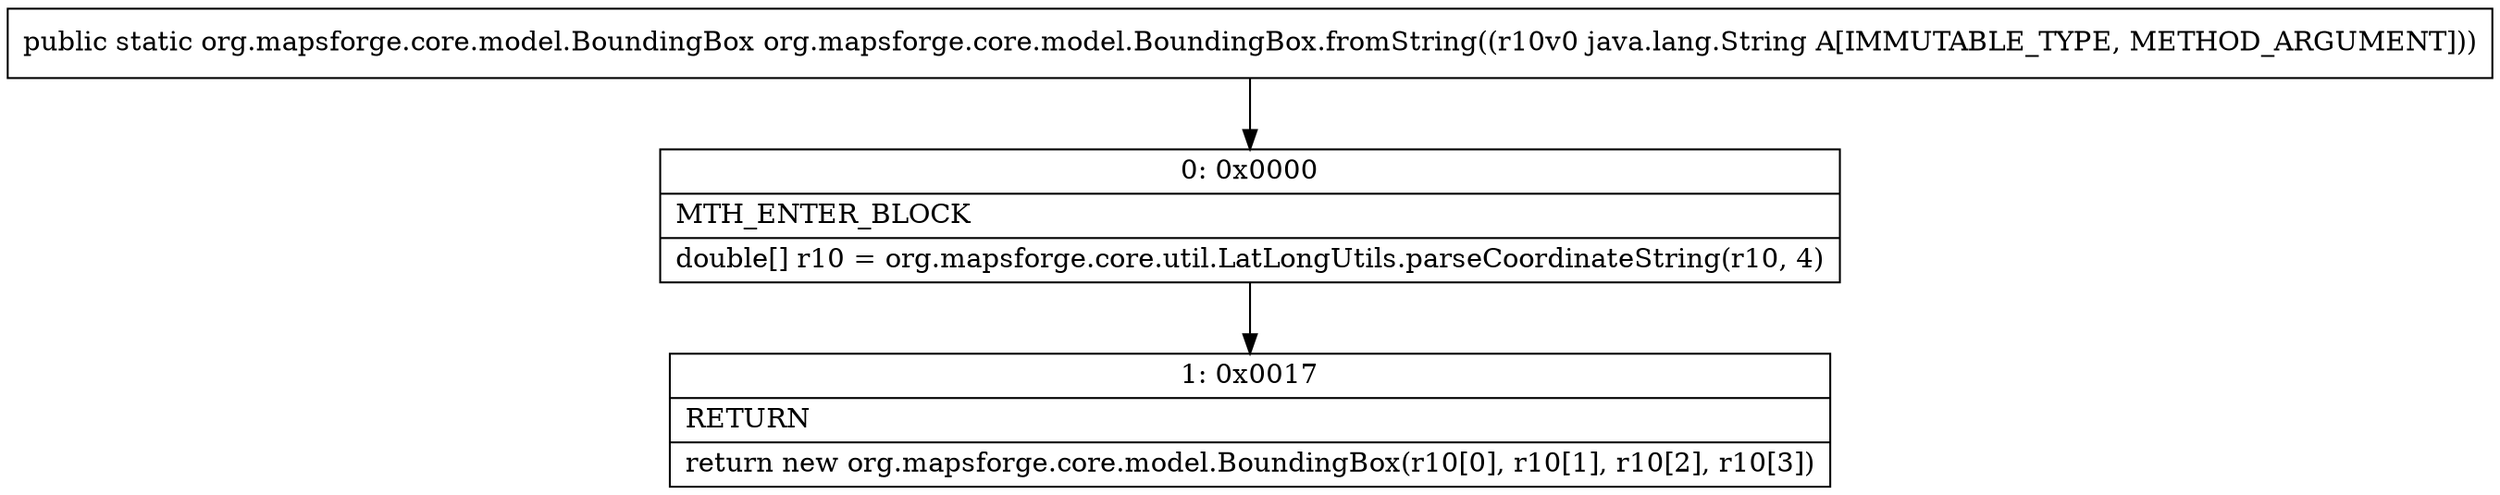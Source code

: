 digraph "CFG fororg.mapsforge.core.model.BoundingBox.fromString(Ljava\/lang\/String;)Lorg\/mapsforge\/core\/model\/BoundingBox;" {
Node_0 [shape=record,label="{0\:\ 0x0000|MTH_ENTER_BLOCK\l|double[] r10 = org.mapsforge.core.util.LatLongUtils.parseCoordinateString(r10, 4)\l}"];
Node_1 [shape=record,label="{1\:\ 0x0017|RETURN\l|return new org.mapsforge.core.model.BoundingBox(r10[0], r10[1], r10[2], r10[3])\l}"];
MethodNode[shape=record,label="{public static org.mapsforge.core.model.BoundingBox org.mapsforge.core.model.BoundingBox.fromString((r10v0 java.lang.String A[IMMUTABLE_TYPE, METHOD_ARGUMENT])) }"];
MethodNode -> Node_0;
Node_0 -> Node_1;
}

